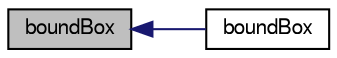 digraph "boundBox"
{
  bgcolor="transparent";
  edge [fontname="FreeSans",fontsize="10",labelfontname="FreeSans",labelfontsize="10"];
  node [fontname="FreeSans",fontsize="10",shape=record];
  rankdir="LR";
  Node1 [label="boundBox",height=0.2,width=0.4,color="black", fillcolor="grey75", style="filled", fontcolor="black"];
  Node1 -> Node2 [dir="back",color="midnightblue",fontsize="10",style="solid",fontname="FreeSans"];
  Node2 [label="boundBox",height=0.2,width=0.4,color="black",URL="$a27102.html#ac58b72e74b6663df22b217a13bbcf381",tooltip="Construct as the bounding box of the given temporary pointField. "];
}

